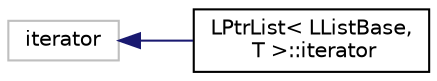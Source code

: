 digraph "Graphical Class Hierarchy"
{
  bgcolor="transparent";
  edge [fontname="Helvetica",fontsize="10",labelfontname="Helvetica",labelfontsize="10"];
  node [fontname="Helvetica",fontsize="10",shape=record];
  rankdir="LR";
  Node1 [label="iterator",height=0.2,width=0.4,color="grey75"];
  Node1 -> Node2 [dir="back",color="midnightblue",fontsize="10",style="solid",fontname="Helvetica"];
  Node2 [label="LPtrList\< LListBase,\l T \>::iterator",height=0.2,width=0.4,color="black",URL="$classFoam_1_1LPtrList_1_1iterator.html",tooltip="An STL-conforming iterator. "];
}
